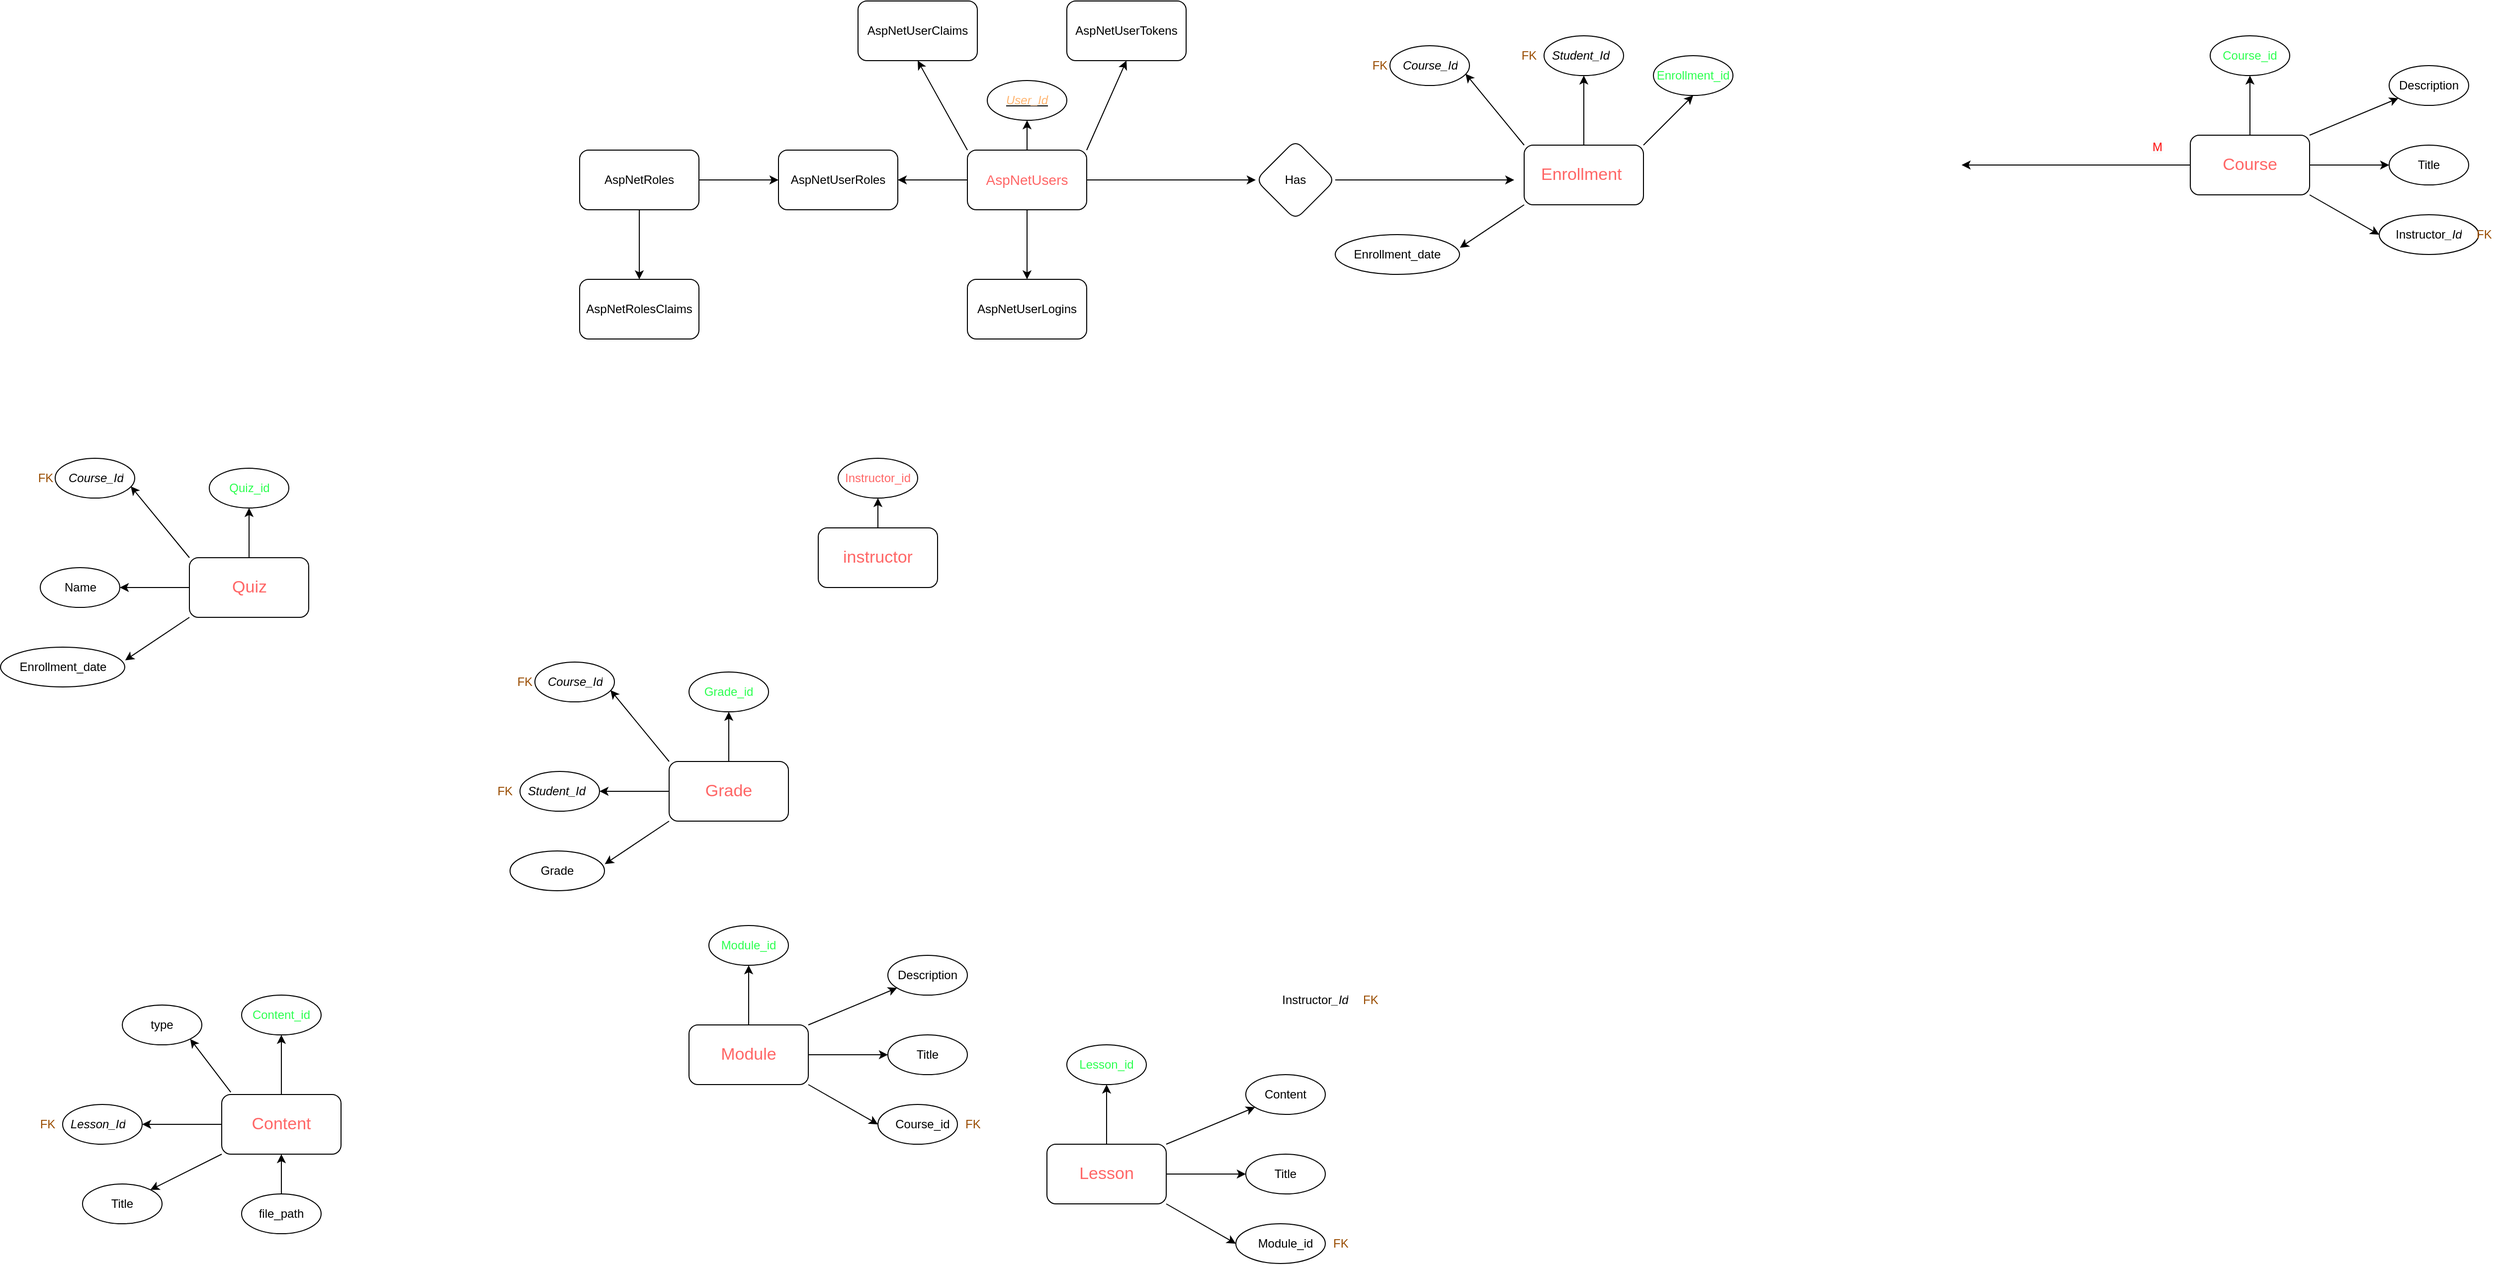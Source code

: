 <mxfile version="24.5.5" type="github">
  <diagram name="Page-1" id="bpR9NLsr8caJUx8T1Dy_">
    <mxGraphModel dx="2413" dy="738" grid="1" gridSize="10" guides="1" tooltips="1" connect="1" arrows="1" fold="1" page="1" pageScale="1" pageWidth="850" pageHeight="1100" math="0" shadow="0">
      <root>
        <mxCell id="0" />
        <mxCell id="1" parent="0" />
        <mxCell id="OTgz6MtwWxPNuHpW-ssq-15" value="" style="edgeStyle=orthogonalEdgeStyle;rounded=0;orthogonalLoop=1;jettySize=auto;html=1;" edge="1" parent="1" source="OTgz6MtwWxPNuHpW-ssq-1" target="OTgz6MtwWxPNuHpW-ssq-12">
          <mxGeometry relative="1" as="geometry" />
        </mxCell>
        <mxCell id="OTgz6MtwWxPNuHpW-ssq-18" value="" style="edgeStyle=orthogonalEdgeStyle;rounded=0;orthogonalLoop=1;jettySize=auto;html=1;" edge="1" parent="1" source="OTgz6MtwWxPNuHpW-ssq-1" target="OTgz6MtwWxPNuHpW-ssq-8">
          <mxGeometry relative="1" as="geometry" />
        </mxCell>
        <mxCell id="OTgz6MtwWxPNuHpW-ssq-28" value="" style="edgeStyle=orthogonalEdgeStyle;rounded=0;orthogonalLoop=1;jettySize=auto;html=1;" edge="1" parent="1" source="OTgz6MtwWxPNuHpW-ssq-1" target="OTgz6MtwWxPNuHpW-ssq-27">
          <mxGeometry relative="1" as="geometry" />
        </mxCell>
        <mxCell id="OTgz6MtwWxPNuHpW-ssq-204" value="" style="edgeStyle=orthogonalEdgeStyle;rounded=0;orthogonalLoop=1;jettySize=auto;html=1;" edge="1" parent="1" source="OTgz6MtwWxPNuHpW-ssq-1">
          <mxGeometry relative="1" as="geometry">
            <mxPoint x="650" y="260" as="targetPoint" />
          </mxGeometry>
        </mxCell>
        <mxCell id="OTgz6MtwWxPNuHpW-ssq-1" value="&lt;font style=&quot;font-size: 14px;&quot; color=&quot;#ff6666&quot;&gt;AspNetUsers&lt;/font&gt;" style="rounded=1;whiteSpace=wrap;html=1;" vertex="1" parent="1">
          <mxGeometry x="360" y="230" width="120" height="60" as="geometry" />
        </mxCell>
        <mxCell id="OTgz6MtwWxPNuHpW-ssq-7" value="AspNetUserClaims" style="rounded=1;whiteSpace=wrap;html=1;" vertex="1" parent="1">
          <mxGeometry x="250" y="80" width="120" height="60" as="geometry" />
        </mxCell>
        <mxCell id="OTgz6MtwWxPNuHpW-ssq-8" value="AspNetUserRoles" style="rounded=1;whiteSpace=wrap;html=1;" vertex="1" parent="1">
          <mxGeometry x="170" y="230" width="120" height="60" as="geometry" />
        </mxCell>
        <mxCell id="OTgz6MtwWxPNuHpW-ssq-17" value="" style="edgeStyle=orthogonalEdgeStyle;rounded=0;orthogonalLoop=1;jettySize=auto;html=1;" edge="1" parent="1" source="OTgz6MtwWxPNuHpW-ssq-9" target="OTgz6MtwWxPNuHpW-ssq-8">
          <mxGeometry relative="1" as="geometry" />
        </mxCell>
        <mxCell id="OTgz6MtwWxPNuHpW-ssq-19" value="" style="edgeStyle=orthogonalEdgeStyle;rounded=0;orthogonalLoop=1;jettySize=auto;html=1;" edge="1" parent="1" source="OTgz6MtwWxPNuHpW-ssq-9" target="OTgz6MtwWxPNuHpW-ssq-10">
          <mxGeometry relative="1" as="geometry" />
        </mxCell>
        <mxCell id="OTgz6MtwWxPNuHpW-ssq-9" value="AspNetRoles" style="rounded=1;whiteSpace=wrap;html=1;" vertex="1" parent="1">
          <mxGeometry x="-30" y="230" width="120" height="60" as="geometry" />
        </mxCell>
        <mxCell id="OTgz6MtwWxPNuHpW-ssq-10" value="AspNetRolesClaims" style="rounded=1;whiteSpace=wrap;html=1;" vertex="1" parent="1">
          <mxGeometry x="-30" y="360" width="120" height="60" as="geometry" />
        </mxCell>
        <mxCell id="OTgz6MtwWxPNuHpW-ssq-11" value="AspNetUserTokens" style="rounded=1;whiteSpace=wrap;html=1;" vertex="1" parent="1">
          <mxGeometry x="460" y="80" width="120" height="60" as="geometry" />
        </mxCell>
        <mxCell id="OTgz6MtwWxPNuHpW-ssq-12" value="AspNetUserLogins" style="rounded=1;whiteSpace=wrap;html=1;" vertex="1" parent="1">
          <mxGeometry x="360" y="360" width="120" height="60" as="geometry" />
        </mxCell>
        <mxCell id="OTgz6MtwWxPNuHpW-ssq-20" value="" style="endArrow=classic;html=1;rounded=0;exitX=1;exitY=0;exitDx=0;exitDy=0;entryX=0.5;entryY=1;entryDx=0;entryDy=0;" edge="1" parent="1" source="OTgz6MtwWxPNuHpW-ssq-1" target="OTgz6MtwWxPNuHpW-ssq-11">
          <mxGeometry width="50" height="50" relative="1" as="geometry">
            <mxPoint x="610" y="320" as="sourcePoint" />
            <mxPoint x="660" y="270" as="targetPoint" />
          </mxGeometry>
        </mxCell>
        <mxCell id="OTgz6MtwWxPNuHpW-ssq-22" value="" style="endArrow=classic;html=1;rounded=0;exitX=0;exitY=0;exitDx=0;exitDy=0;entryX=0.5;entryY=1;entryDx=0;entryDy=0;" edge="1" parent="1" source="OTgz6MtwWxPNuHpW-ssq-1" target="OTgz6MtwWxPNuHpW-ssq-7">
          <mxGeometry width="50" height="50" relative="1" as="geometry">
            <mxPoint x="490" y="240" as="sourcePoint" />
            <mxPoint x="330" y="160" as="targetPoint" />
          </mxGeometry>
        </mxCell>
        <mxCell id="OTgz6MtwWxPNuHpW-ssq-27" value="&lt;i&gt;&lt;u&gt;&lt;font color=&quot;#ffb570&quot;&gt;User_Id&lt;/font&gt;&lt;/u&gt;&lt;/i&gt;" style="ellipse;whiteSpace=wrap;html=1;" vertex="1" parent="1">
          <mxGeometry x="380" y="160" width="80" height="40" as="geometry" />
        </mxCell>
        <mxCell id="OTgz6MtwWxPNuHpW-ssq-31" value="" style="edgeStyle=orthogonalEdgeStyle;rounded=0;orthogonalLoop=1;jettySize=auto;html=1;" edge="1" parent="1" source="OTgz6MtwWxPNuHpW-ssq-32" target="OTgz6MtwWxPNuHpW-ssq-33">
          <mxGeometry relative="1" as="geometry" />
        </mxCell>
        <mxCell id="OTgz6MtwWxPNuHpW-ssq-32" value="&lt;font style=&quot;font-size: 17px;&quot; color=&quot;#ff6666&quot;&gt;instructor&lt;/font&gt;" style="rounded=1;whiteSpace=wrap;html=1;" vertex="1" parent="1">
          <mxGeometry x="210" y="610" width="120" height="60" as="geometry" />
        </mxCell>
        <mxCell id="OTgz6MtwWxPNuHpW-ssq-33" value="&lt;span style=&quot;color: rgb(255, 102, 102);&quot;&gt;Instructor_id&lt;/span&gt;" style="ellipse;whiteSpace=wrap;html=1;" vertex="1" parent="1">
          <mxGeometry x="230" y="540" width="80" height="40" as="geometry" />
        </mxCell>
        <mxCell id="OTgz6MtwWxPNuHpW-ssq-34" value="" style="edgeStyle=orthogonalEdgeStyle;rounded=0;orthogonalLoop=1;jettySize=auto;html=1;" edge="1" parent="1" source="OTgz6MtwWxPNuHpW-ssq-35" target="OTgz6MtwWxPNuHpW-ssq-36">
          <mxGeometry relative="1" as="geometry" />
        </mxCell>
        <mxCell id="OTgz6MtwWxPNuHpW-ssq-41" value="" style="edgeStyle=orthogonalEdgeStyle;rounded=0;orthogonalLoop=1;jettySize=auto;html=1;" edge="1" parent="1" source="OTgz6MtwWxPNuHpW-ssq-35" target="OTgz6MtwWxPNuHpW-ssq-40">
          <mxGeometry relative="1" as="geometry" />
        </mxCell>
        <mxCell id="OTgz6MtwWxPNuHpW-ssq-35" value="&lt;font style=&quot;font-size: 17px;&quot; color=&quot;#ff6666&quot;&gt;Course&lt;/font&gt;" style="rounded=1;whiteSpace=wrap;html=1;" vertex="1" parent="1">
          <mxGeometry x="1590" y="215" width="120" height="60" as="geometry" />
        </mxCell>
        <mxCell id="OTgz6MtwWxPNuHpW-ssq-36" value="&lt;font color=&quot;#2bff4f&quot;&gt;Course_id&lt;/font&gt;" style="ellipse;whiteSpace=wrap;html=1;" vertex="1" parent="1">
          <mxGeometry x="1610" y="115" width="80" height="40" as="geometry" />
        </mxCell>
        <mxCell id="OTgz6MtwWxPNuHpW-ssq-40" value="Title" style="ellipse;whiteSpace=wrap;html=1;" vertex="1" parent="1">
          <mxGeometry x="1790" y="225" width="80" height="40" as="geometry" />
        </mxCell>
        <mxCell id="OTgz6MtwWxPNuHpW-ssq-42" value="Description" style="ellipse;whiteSpace=wrap;html=1;" vertex="1" parent="1">
          <mxGeometry x="1790" y="145" width="80" height="40" as="geometry" />
        </mxCell>
        <mxCell id="OTgz6MtwWxPNuHpW-ssq-44" value="" style="ellipse;whiteSpace=wrap;html=1;" vertex="1" parent="1">
          <mxGeometry x="1780" y="295" width="100" height="40" as="geometry" />
        </mxCell>
        <mxCell id="OTgz6MtwWxPNuHpW-ssq-45" value="" style="endArrow=classic;html=1;rounded=0;exitX=1;exitY=0;exitDx=0;exitDy=0;" edge="1" parent="1" source="OTgz6MtwWxPNuHpW-ssq-35" target="OTgz6MtwWxPNuHpW-ssq-42">
          <mxGeometry width="50" height="50" relative="1" as="geometry">
            <mxPoint x="1620" y="265" as="sourcePoint" />
            <mxPoint x="1670" y="215" as="targetPoint" />
          </mxGeometry>
        </mxCell>
        <mxCell id="OTgz6MtwWxPNuHpW-ssq-46" value="" style="endArrow=classic;html=1;rounded=0;exitX=1;exitY=1;exitDx=0;exitDy=0;entryX=0;entryY=0.5;entryDx=0;entryDy=0;" edge="1" parent="1" source="OTgz6MtwWxPNuHpW-ssq-35" target="OTgz6MtwWxPNuHpW-ssq-44">
          <mxGeometry width="50" height="50" relative="1" as="geometry">
            <mxPoint x="1620" y="265" as="sourcePoint" />
            <mxPoint x="1670" y="215" as="targetPoint" />
          </mxGeometry>
        </mxCell>
        <mxCell id="OTgz6MtwWxPNuHpW-ssq-62" value="" style="edgeStyle=orthogonalEdgeStyle;rounded=0;orthogonalLoop=1;jettySize=auto;html=1;" edge="1" parent="1" source="OTgz6MtwWxPNuHpW-ssq-64" target="OTgz6MtwWxPNuHpW-ssq-65">
          <mxGeometry relative="1" as="geometry" />
        </mxCell>
        <mxCell id="OTgz6MtwWxPNuHpW-ssq-63" value="" style="edgeStyle=orthogonalEdgeStyle;rounded=0;orthogonalLoop=1;jettySize=auto;html=1;" edge="1" parent="1" source="OTgz6MtwWxPNuHpW-ssq-64" target="OTgz6MtwWxPNuHpW-ssq-66">
          <mxGeometry relative="1" as="geometry" />
        </mxCell>
        <mxCell id="OTgz6MtwWxPNuHpW-ssq-64" value="&lt;font style=&quot;font-size: 17px;&quot; color=&quot;#ff6666&quot;&gt;Module&lt;/font&gt;" style="rounded=1;whiteSpace=wrap;html=1;" vertex="1" parent="1">
          <mxGeometry x="80" y="1110" width="120" height="60" as="geometry" />
        </mxCell>
        <mxCell id="OTgz6MtwWxPNuHpW-ssq-65" value="&lt;font color=&quot;#2bff4f&quot;&gt;Module_id&lt;/font&gt;" style="ellipse;whiteSpace=wrap;html=1;" vertex="1" parent="1">
          <mxGeometry x="100" y="1010" width="80" height="40" as="geometry" />
        </mxCell>
        <mxCell id="OTgz6MtwWxPNuHpW-ssq-66" value="Title" style="ellipse;whiteSpace=wrap;html=1;" vertex="1" parent="1">
          <mxGeometry x="280" y="1120" width="80" height="40" as="geometry" />
        </mxCell>
        <mxCell id="OTgz6MtwWxPNuHpW-ssq-67" value="Description" style="ellipse;whiteSpace=wrap;html=1;" vertex="1" parent="1">
          <mxGeometry x="280" y="1040" width="80" height="40" as="geometry" />
        </mxCell>
        <mxCell id="OTgz6MtwWxPNuHpW-ssq-68" value="" style="ellipse;whiteSpace=wrap;html=1;" vertex="1" parent="1">
          <mxGeometry x="270" y="1190" width="80" height="40" as="geometry" />
        </mxCell>
        <mxCell id="OTgz6MtwWxPNuHpW-ssq-69" value="" style="endArrow=classic;html=1;rounded=0;exitX=1;exitY=0;exitDx=0;exitDy=0;" edge="1" parent="1" source="OTgz6MtwWxPNuHpW-ssq-64" target="OTgz6MtwWxPNuHpW-ssq-67">
          <mxGeometry width="50" height="50" relative="1" as="geometry">
            <mxPoint x="110" y="1160" as="sourcePoint" />
            <mxPoint x="160" y="1110" as="targetPoint" />
          </mxGeometry>
        </mxCell>
        <mxCell id="OTgz6MtwWxPNuHpW-ssq-70" value="" style="endArrow=classic;html=1;rounded=0;exitX=1;exitY=1;exitDx=0;exitDy=0;entryX=0;entryY=0.5;entryDx=0;entryDy=0;" edge="1" parent="1" source="OTgz6MtwWxPNuHpW-ssq-64" target="OTgz6MtwWxPNuHpW-ssq-68">
          <mxGeometry width="50" height="50" relative="1" as="geometry">
            <mxPoint x="110" y="1160" as="sourcePoint" />
            <mxPoint x="160" y="1110" as="targetPoint" />
          </mxGeometry>
        </mxCell>
        <mxCell id="OTgz6MtwWxPNuHpW-ssq-71" value="" style="edgeStyle=orthogonalEdgeStyle;rounded=0;orthogonalLoop=1;jettySize=auto;html=1;" edge="1" parent="1" source="OTgz6MtwWxPNuHpW-ssq-73" target="OTgz6MtwWxPNuHpW-ssq-74">
          <mxGeometry relative="1" as="geometry" />
        </mxCell>
        <mxCell id="OTgz6MtwWxPNuHpW-ssq-72" value="" style="edgeStyle=orthogonalEdgeStyle;rounded=0;orthogonalLoop=1;jettySize=auto;html=1;" edge="1" parent="1" source="OTgz6MtwWxPNuHpW-ssq-73" target="OTgz6MtwWxPNuHpW-ssq-75">
          <mxGeometry relative="1" as="geometry" />
        </mxCell>
        <mxCell id="OTgz6MtwWxPNuHpW-ssq-73" value="&lt;font style=&quot;font-size: 17px;&quot; color=&quot;#ff6666&quot;&gt;Lesson&lt;/font&gt;" style="rounded=1;whiteSpace=wrap;html=1;" vertex="1" parent="1">
          <mxGeometry x="440" y="1230" width="120" height="60" as="geometry" />
        </mxCell>
        <mxCell id="OTgz6MtwWxPNuHpW-ssq-74" value="&lt;font color=&quot;#2bff4f&quot;&gt;Lesson_id&lt;/font&gt;" style="ellipse;whiteSpace=wrap;html=1;" vertex="1" parent="1">
          <mxGeometry x="460" y="1130" width="80" height="40" as="geometry" />
        </mxCell>
        <mxCell id="OTgz6MtwWxPNuHpW-ssq-75" value="Title" style="ellipse;whiteSpace=wrap;html=1;" vertex="1" parent="1">
          <mxGeometry x="640" y="1240" width="80" height="40" as="geometry" />
        </mxCell>
        <mxCell id="OTgz6MtwWxPNuHpW-ssq-76" value="Content" style="ellipse;whiteSpace=wrap;html=1;" vertex="1" parent="1">
          <mxGeometry x="640" y="1160" width="80" height="40" as="geometry" />
        </mxCell>
        <mxCell id="OTgz6MtwWxPNuHpW-ssq-77" value="" style="ellipse;whiteSpace=wrap;html=1;" vertex="1" parent="1">
          <mxGeometry x="630" y="1310" width="90" height="40" as="geometry" />
        </mxCell>
        <mxCell id="OTgz6MtwWxPNuHpW-ssq-78" value="" style="endArrow=classic;html=1;rounded=0;exitX=1;exitY=0;exitDx=0;exitDy=0;" edge="1" parent="1" source="OTgz6MtwWxPNuHpW-ssq-73" target="OTgz6MtwWxPNuHpW-ssq-76">
          <mxGeometry width="50" height="50" relative="1" as="geometry">
            <mxPoint x="470" y="1280" as="sourcePoint" />
            <mxPoint x="520" y="1230" as="targetPoint" />
          </mxGeometry>
        </mxCell>
        <mxCell id="OTgz6MtwWxPNuHpW-ssq-79" value="" style="endArrow=classic;html=1;rounded=0;exitX=1;exitY=1;exitDx=0;exitDy=0;entryX=0;entryY=0.5;entryDx=0;entryDy=0;" edge="1" parent="1" source="OTgz6MtwWxPNuHpW-ssq-73" target="OTgz6MtwWxPNuHpW-ssq-77">
          <mxGeometry width="50" height="50" relative="1" as="geometry">
            <mxPoint x="470" y="1280" as="sourcePoint" />
            <mxPoint x="520" y="1230" as="targetPoint" />
          </mxGeometry>
        </mxCell>
        <mxCell id="OTgz6MtwWxPNuHpW-ssq-80" value="" style="edgeStyle=orthogonalEdgeStyle;rounded=0;orthogonalLoop=1;jettySize=auto;html=1;" edge="1" parent="1" source="OTgz6MtwWxPNuHpW-ssq-82" target="OTgz6MtwWxPNuHpW-ssq-83">
          <mxGeometry relative="1" as="geometry" />
        </mxCell>
        <mxCell id="OTgz6MtwWxPNuHpW-ssq-93" value="" style="edgeStyle=orthogonalEdgeStyle;rounded=0;orthogonalLoop=1;jettySize=auto;html=1;" edge="1" parent="1" source="OTgz6MtwWxPNuHpW-ssq-82" target="OTgz6MtwWxPNuHpW-ssq-86">
          <mxGeometry relative="1" as="geometry" />
        </mxCell>
        <mxCell id="OTgz6MtwWxPNuHpW-ssq-82" value="&lt;font style=&quot;font-size: 17px;&quot; color=&quot;#ff6666&quot;&gt;Content&lt;/font&gt;" style="rounded=1;whiteSpace=wrap;html=1;" vertex="1" parent="1">
          <mxGeometry x="-390" y="1180" width="120" height="60" as="geometry" />
        </mxCell>
        <mxCell id="OTgz6MtwWxPNuHpW-ssq-83" value="&lt;font color=&quot;#2bff4f&quot;&gt;Content_id&lt;/font&gt;" style="ellipse;whiteSpace=wrap;html=1;" vertex="1" parent="1">
          <mxGeometry x="-370" y="1080" width="80" height="40" as="geometry" />
        </mxCell>
        <mxCell id="OTgz6MtwWxPNuHpW-ssq-84" value="Title" style="ellipse;whiteSpace=wrap;html=1;" vertex="1" parent="1">
          <mxGeometry x="-530" y="1270" width="80" height="40" as="geometry" />
        </mxCell>
        <mxCell id="OTgz6MtwWxPNuHpW-ssq-85" value="type" style="ellipse;whiteSpace=wrap;html=1;" vertex="1" parent="1">
          <mxGeometry x="-490" y="1090" width="80" height="40" as="geometry" />
        </mxCell>
        <mxCell id="OTgz6MtwWxPNuHpW-ssq-86" value="" style="ellipse;whiteSpace=wrap;html=1;" vertex="1" parent="1">
          <mxGeometry x="-550" y="1190" width="80" height="40" as="geometry" />
        </mxCell>
        <mxCell id="OTgz6MtwWxPNuHpW-ssq-94" value="" style="edgeStyle=orthogonalEdgeStyle;rounded=0;orthogonalLoop=1;jettySize=auto;html=1;" edge="1" parent="1" source="OTgz6MtwWxPNuHpW-ssq-89" target="OTgz6MtwWxPNuHpW-ssq-82">
          <mxGeometry relative="1" as="geometry" />
        </mxCell>
        <mxCell id="OTgz6MtwWxPNuHpW-ssq-89" value="file_path" style="ellipse;whiteSpace=wrap;html=1;" vertex="1" parent="1">
          <mxGeometry x="-370" y="1280" width="80" height="40" as="geometry" />
        </mxCell>
        <mxCell id="OTgz6MtwWxPNuHpW-ssq-91" value="" style="endArrow=classic;html=1;rounded=0;entryX=1;entryY=1;entryDx=0;entryDy=0;exitX=0.076;exitY=-0.038;exitDx=0;exitDy=0;exitPerimeter=0;" edge="1" parent="1" source="OTgz6MtwWxPNuHpW-ssq-82" target="OTgz6MtwWxPNuHpW-ssq-85">
          <mxGeometry width="50" height="50" relative="1" as="geometry">
            <mxPoint x="-30" y="1130" as="sourcePoint" />
            <mxPoint x="20" y="1080" as="targetPoint" />
          </mxGeometry>
        </mxCell>
        <mxCell id="OTgz6MtwWxPNuHpW-ssq-92" value="" style="endArrow=classic;html=1;rounded=0;exitX=0;exitY=1;exitDx=0;exitDy=0;" edge="1" parent="1" source="OTgz6MtwWxPNuHpW-ssq-82" target="OTgz6MtwWxPNuHpW-ssq-84">
          <mxGeometry width="50" height="50" relative="1" as="geometry">
            <mxPoint x="-30" y="1130" as="sourcePoint" />
            <mxPoint x="20" y="1080" as="targetPoint" />
          </mxGeometry>
        </mxCell>
        <mxCell id="OTgz6MtwWxPNuHpW-ssq-125" value="" style="shape=table;startSize=0;container=1;collapsible=1;childLayout=tableLayout;fixedRows=1;rowLines=0;fontStyle=0;align=center;resizeLast=1;strokeColor=none;fillColor=none;collapsible=0;" vertex="1" parent="1">
          <mxGeometry x="-580" y="1195" width="110" height="30" as="geometry" />
        </mxCell>
        <mxCell id="OTgz6MtwWxPNuHpW-ssq-126" value="" style="shape=tableRow;horizontal=0;startSize=0;swimlaneHead=0;swimlaneBody=0;fillColor=none;collapsible=0;dropTarget=0;points=[[0,0.5],[1,0.5]];portConstraint=eastwest;top=0;left=0;right=0;bottom=0;" vertex="1" parent="OTgz6MtwWxPNuHpW-ssq-125">
          <mxGeometry width="110" height="30" as="geometry" />
        </mxCell>
        <mxCell id="OTgz6MtwWxPNuHpW-ssq-127" value="&lt;font color=&quot;#994c00&quot;&gt;FK&lt;/font&gt;" style="shape=partialRectangle;connectable=0;fillColor=none;top=0;left=0;bottom=0;right=0;fontStyle=0;overflow=hidden;whiteSpace=wrap;html=1;" vertex="1" parent="OTgz6MtwWxPNuHpW-ssq-126">
          <mxGeometry width="30" height="30" as="geometry">
            <mxRectangle width="30" height="30" as="alternateBounds" />
          </mxGeometry>
        </mxCell>
        <mxCell id="OTgz6MtwWxPNuHpW-ssq-128" value="&lt;i style=&quot;text-align: center;&quot;&gt;Lesson_Id&lt;/i&gt;" style="shape=partialRectangle;connectable=0;fillColor=none;top=0;left=0;bottom=0;right=0;align=left;spacingLeft=6;fontStyle=0;overflow=hidden;whiteSpace=wrap;html=1;" vertex="1" parent="OTgz6MtwWxPNuHpW-ssq-126">
          <mxGeometry x="30" width="80" height="30" as="geometry">
            <mxRectangle width="80" height="30" as="alternateBounds" />
          </mxGeometry>
        </mxCell>
        <mxCell id="OTgz6MtwWxPNuHpW-ssq-133" value="" style="shape=table;startSize=0;container=1;collapsible=1;childLayout=tableLayout;fixedRows=1;rowLines=0;fontStyle=0;align=center;resizeLast=1;strokeColor=none;fillColor=none;collapsible=0;" vertex="1" parent="1">
          <mxGeometry x="280" y="1195" width="110" height="30" as="geometry" />
        </mxCell>
        <mxCell id="OTgz6MtwWxPNuHpW-ssq-134" value="" style="shape=tableRow;horizontal=0;startSize=0;swimlaneHead=0;swimlaneBody=0;fillColor=none;collapsible=0;dropTarget=0;points=[[0,0.5],[1,0.5]];portConstraint=eastwest;top=0;left=0;right=0;bottom=0;" vertex="1" parent="OTgz6MtwWxPNuHpW-ssq-133">
          <mxGeometry width="110" height="30" as="geometry" />
        </mxCell>
        <mxCell id="OTgz6MtwWxPNuHpW-ssq-135" value="Course_id" style="shape=partialRectangle;connectable=0;fillColor=none;top=0;left=0;bottom=0;right=0;fontStyle=0;overflow=hidden;whiteSpace=wrap;html=1;" vertex="1" parent="OTgz6MtwWxPNuHpW-ssq-134">
          <mxGeometry width="70" height="30" as="geometry">
            <mxRectangle width="70" height="30" as="alternateBounds" />
          </mxGeometry>
        </mxCell>
        <mxCell id="OTgz6MtwWxPNuHpW-ssq-136" value="&lt;span style=&quot;color: rgb(153, 76, 0); text-align: center;&quot;&gt;FK&lt;/span&gt;" style="shape=partialRectangle;connectable=0;fillColor=none;top=0;left=0;bottom=0;right=0;align=left;spacingLeft=6;fontStyle=0;overflow=hidden;whiteSpace=wrap;html=1;" vertex="1" parent="OTgz6MtwWxPNuHpW-ssq-134">
          <mxGeometry x="70" width="40" height="30" as="geometry">
            <mxRectangle width="40" height="30" as="alternateBounds" />
          </mxGeometry>
        </mxCell>
        <mxCell id="OTgz6MtwWxPNuHpW-ssq-145" value="" style="shape=table;startSize=0;container=1;collapsible=1;childLayout=tableLayout;fixedRows=1;rowLines=0;fontStyle=0;align=center;resizeLast=1;strokeColor=none;fillColor=none;collapsible=0;" vertex="1" parent="1">
          <mxGeometry x="640" y="1315" width="110" height="30" as="geometry" />
        </mxCell>
        <mxCell id="OTgz6MtwWxPNuHpW-ssq-146" value="" style="shape=tableRow;horizontal=0;startSize=0;swimlaneHead=0;swimlaneBody=0;fillColor=none;collapsible=0;dropTarget=0;points=[[0,0.5],[1,0.5]];portConstraint=eastwest;top=0;left=0;right=0;bottom=0;" vertex="1" parent="OTgz6MtwWxPNuHpW-ssq-145">
          <mxGeometry width="110" height="30" as="geometry" />
        </mxCell>
        <mxCell id="OTgz6MtwWxPNuHpW-ssq-147" value="Module_id" style="shape=partialRectangle;connectable=0;fillColor=none;top=0;left=0;bottom=0;right=0;fontStyle=0;overflow=hidden;whiteSpace=wrap;html=1;" vertex="1" parent="OTgz6MtwWxPNuHpW-ssq-146">
          <mxGeometry width="80" height="30" as="geometry">
            <mxRectangle width="80" height="30" as="alternateBounds" />
          </mxGeometry>
        </mxCell>
        <mxCell id="OTgz6MtwWxPNuHpW-ssq-148" value="&lt;span style=&quot;color: rgb(153, 76, 0); text-align: center;&quot;&gt;FK&lt;/span&gt;" style="shape=partialRectangle;connectable=0;fillColor=none;top=0;left=0;bottom=0;right=0;align=left;spacingLeft=6;fontStyle=0;overflow=hidden;whiteSpace=wrap;html=1;" vertex="1" parent="OTgz6MtwWxPNuHpW-ssq-146">
          <mxGeometry x="80" width="30" height="30" as="geometry">
            <mxRectangle width="30" height="30" as="alternateBounds" />
          </mxGeometry>
        </mxCell>
        <mxCell id="OTgz6MtwWxPNuHpW-ssq-154" value="" style="shape=table;startSize=0;container=1;collapsible=1;childLayout=tableLayout;fixedRows=1;rowLines=0;fontStyle=0;align=center;resizeLast=1;strokeColor=none;fillColor=none;collapsible=0;" vertex="1" parent="1">
          <mxGeometry x="1790" y="300" width="110" height="30" as="geometry" />
        </mxCell>
        <mxCell id="OTgz6MtwWxPNuHpW-ssq-155" value="" style="shape=tableRow;horizontal=0;startSize=0;swimlaneHead=0;swimlaneBody=0;fillColor=none;collapsible=0;dropTarget=0;points=[[0,0.5],[1,0.5]];portConstraint=eastwest;top=0;left=0;right=0;bottom=0;" vertex="1" parent="OTgz6MtwWxPNuHpW-ssq-154">
          <mxGeometry width="110" height="30" as="geometry" />
        </mxCell>
        <mxCell id="OTgz6MtwWxPNuHpW-ssq-156" value="Instructor&lt;i&gt;_Id&lt;/i&gt;" style="shape=partialRectangle;connectable=0;fillColor=none;top=0;left=0;bottom=0;right=0;fontStyle=0;overflow=hidden;whiteSpace=wrap;html=1;" vertex="1" parent="OTgz6MtwWxPNuHpW-ssq-155">
          <mxGeometry width="80" height="30" as="geometry">
            <mxRectangle width="80" height="30" as="alternateBounds" />
          </mxGeometry>
        </mxCell>
        <mxCell id="OTgz6MtwWxPNuHpW-ssq-157" value="&lt;span style=&quot;color: rgb(153, 76, 0); text-align: center;&quot;&gt;FK&lt;/span&gt;" style="shape=partialRectangle;connectable=0;fillColor=none;top=0;left=0;bottom=0;right=0;align=left;spacingLeft=6;fontStyle=0;overflow=hidden;whiteSpace=wrap;html=1;" vertex="1" parent="OTgz6MtwWxPNuHpW-ssq-155">
          <mxGeometry x="80" width="30" height="30" as="geometry">
            <mxRectangle width="30" height="30" as="alternateBounds" />
          </mxGeometry>
        </mxCell>
        <mxCell id="OTgz6MtwWxPNuHpW-ssq-158" value="" style="shape=table;startSize=0;container=1;collapsible=1;childLayout=tableLayout;fixedRows=1;rowLines=0;fontStyle=0;align=center;resizeLast=1;strokeColor=none;fillColor=none;collapsible=0;" vertex="1" parent="1">
          <mxGeometry x="670" y="1070" width="110" height="30" as="geometry" />
        </mxCell>
        <mxCell id="OTgz6MtwWxPNuHpW-ssq-159" value="" style="shape=tableRow;horizontal=0;startSize=0;swimlaneHead=0;swimlaneBody=0;fillColor=none;collapsible=0;dropTarget=0;points=[[0,0.5],[1,0.5]];portConstraint=eastwest;top=0;left=0;right=0;bottom=0;" vertex="1" parent="OTgz6MtwWxPNuHpW-ssq-158">
          <mxGeometry width="110" height="30" as="geometry" />
        </mxCell>
        <mxCell id="OTgz6MtwWxPNuHpW-ssq-160" value="Instructor&lt;i&gt;_Id&lt;/i&gt;" style="shape=partialRectangle;connectable=0;fillColor=none;top=0;left=0;bottom=0;right=0;fontStyle=0;overflow=hidden;whiteSpace=wrap;html=1;" vertex="1" parent="OTgz6MtwWxPNuHpW-ssq-159">
          <mxGeometry width="80" height="30" as="geometry">
            <mxRectangle width="80" height="30" as="alternateBounds" />
          </mxGeometry>
        </mxCell>
        <mxCell id="OTgz6MtwWxPNuHpW-ssq-161" value="&lt;span style=&quot;color: rgb(153, 76, 0); text-align: center;&quot;&gt;FK&lt;/span&gt;" style="shape=partialRectangle;connectable=0;fillColor=none;top=0;left=0;bottom=0;right=0;align=left;spacingLeft=6;fontStyle=0;overflow=hidden;whiteSpace=wrap;html=1;" vertex="1" parent="OTgz6MtwWxPNuHpW-ssq-159">
          <mxGeometry x="80" width="30" height="30" as="geometry">
            <mxRectangle width="30" height="30" as="alternateBounds" />
          </mxGeometry>
        </mxCell>
        <mxCell id="OTgz6MtwWxPNuHpW-ssq-164" value="" style="edgeStyle=orthogonalEdgeStyle;rounded=0;orthogonalLoop=1;jettySize=auto;html=1;" edge="1" parent="1" source="OTgz6MtwWxPNuHpW-ssq-166" target="OTgz6MtwWxPNuHpW-ssq-167">
          <mxGeometry relative="1" as="geometry" />
        </mxCell>
        <mxCell id="OTgz6MtwWxPNuHpW-ssq-165" value="" style="edgeStyle=orthogonalEdgeStyle;rounded=0;orthogonalLoop=1;jettySize=auto;html=1;" edge="1" parent="1" source="OTgz6MtwWxPNuHpW-ssq-166" target="OTgz6MtwWxPNuHpW-ssq-168">
          <mxGeometry relative="1" as="geometry" />
        </mxCell>
        <mxCell id="OTgz6MtwWxPNuHpW-ssq-166" value="&lt;font color=&quot;#ff6666&quot;&gt;&lt;span style=&quot;font-size: 17px;&quot;&gt;Grade&lt;/span&gt;&lt;/font&gt;" style="rounded=1;whiteSpace=wrap;html=1;" vertex="1" parent="1">
          <mxGeometry x="60" y="845" width="120" height="60" as="geometry" />
        </mxCell>
        <mxCell id="OTgz6MtwWxPNuHpW-ssq-167" value="&lt;font color=&quot;#2bff4f&quot;&gt;Grade_id&lt;/font&gt;" style="ellipse;whiteSpace=wrap;html=1;" vertex="1" parent="1">
          <mxGeometry x="80" y="755" width="80" height="40" as="geometry" />
        </mxCell>
        <mxCell id="OTgz6MtwWxPNuHpW-ssq-168" value="" style="ellipse;whiteSpace=wrap;html=1;" vertex="1" parent="1">
          <mxGeometry x="-90" y="855" width="80" height="40" as="geometry" />
        </mxCell>
        <mxCell id="OTgz6MtwWxPNuHpW-ssq-169" value="" style="ellipse;whiteSpace=wrap;html=1;" vertex="1" parent="1">
          <mxGeometry x="-75" y="745.0" width="80" height="40" as="geometry" />
        </mxCell>
        <mxCell id="OTgz6MtwWxPNuHpW-ssq-170" value="" style="endArrow=classic;html=1;rounded=0;entryX=0.95;entryY=0.704;entryDx=0;entryDy=0;exitX=0;exitY=0;exitDx=0;exitDy=0;entryPerimeter=0;" edge="1" parent="1" source="OTgz6MtwWxPNuHpW-ssq-166" target="OTgz6MtwWxPNuHpW-ssq-169">
          <mxGeometry width="50" height="50" relative="1" as="geometry">
            <mxPoint x="60" y="829" as="sourcePoint" />
            <mxPoint x="19" y="775" as="targetPoint" />
          </mxGeometry>
        </mxCell>
        <mxCell id="OTgz6MtwWxPNuHpW-ssq-171" value="" style="shape=table;startSize=0;container=1;collapsible=1;childLayout=tableLayout;fixedRows=1;rowLines=0;fontStyle=0;align=center;resizeLast=1;strokeColor=none;fillColor=none;collapsible=0;" vertex="1" parent="1">
          <mxGeometry x="-120" y="860" width="110" height="30" as="geometry" />
        </mxCell>
        <mxCell id="OTgz6MtwWxPNuHpW-ssq-172" value="" style="shape=tableRow;horizontal=0;startSize=0;swimlaneHead=0;swimlaneBody=0;fillColor=none;collapsible=0;dropTarget=0;points=[[0,0.5],[1,0.5]];portConstraint=eastwest;top=0;left=0;right=0;bottom=0;" vertex="1" parent="OTgz6MtwWxPNuHpW-ssq-171">
          <mxGeometry width="110" height="30" as="geometry" />
        </mxCell>
        <mxCell id="OTgz6MtwWxPNuHpW-ssq-173" value="&lt;font color=&quot;#994c00&quot;&gt;FK&lt;/font&gt;" style="shape=partialRectangle;connectable=0;fillColor=none;top=0;left=0;bottom=0;right=0;fontStyle=0;overflow=hidden;whiteSpace=wrap;html=1;" vertex="1" parent="OTgz6MtwWxPNuHpW-ssq-172">
          <mxGeometry width="30" height="30" as="geometry">
            <mxRectangle width="30" height="30" as="alternateBounds" />
          </mxGeometry>
        </mxCell>
        <mxCell id="OTgz6MtwWxPNuHpW-ssq-174" value="&lt;i style=&quot;text-align: center;&quot;&gt;Student_Id&lt;/i&gt;" style="shape=partialRectangle;connectable=0;fillColor=none;top=0;left=0;bottom=0;right=0;align=left;spacingLeft=6;fontStyle=0;overflow=hidden;whiteSpace=wrap;html=1;" vertex="1" parent="OTgz6MtwWxPNuHpW-ssq-172">
          <mxGeometry x="30" width="80" height="30" as="geometry">
            <mxRectangle width="80" height="30" as="alternateBounds" />
          </mxGeometry>
        </mxCell>
        <mxCell id="OTgz6MtwWxPNuHpW-ssq-175" value="" style="shape=table;startSize=0;container=1;collapsible=1;childLayout=tableLayout;fixedRows=1;rowLines=0;fontStyle=0;align=center;resizeLast=1;strokeColor=none;fillColor=none;collapsible=0;" vertex="1" parent="1">
          <mxGeometry x="-100" y="750" width="110" height="30" as="geometry" />
        </mxCell>
        <mxCell id="OTgz6MtwWxPNuHpW-ssq-176" value="" style="shape=tableRow;horizontal=0;startSize=0;swimlaneHead=0;swimlaneBody=0;fillColor=none;collapsible=0;dropTarget=0;points=[[0,0.5],[1,0.5]];portConstraint=eastwest;top=0;left=0;right=0;bottom=0;" vertex="1" parent="OTgz6MtwWxPNuHpW-ssq-175">
          <mxGeometry width="110" height="30" as="geometry" />
        </mxCell>
        <mxCell id="OTgz6MtwWxPNuHpW-ssq-177" value="&lt;font color=&quot;#994c00&quot;&gt;FK&lt;/font&gt;" style="shape=partialRectangle;connectable=0;fillColor=none;top=0;left=0;bottom=0;right=0;fontStyle=0;overflow=hidden;whiteSpace=wrap;html=1;" vertex="1" parent="OTgz6MtwWxPNuHpW-ssq-176">
          <mxGeometry width="30" height="30" as="geometry">
            <mxRectangle width="30" height="30" as="alternateBounds" />
          </mxGeometry>
        </mxCell>
        <mxCell id="OTgz6MtwWxPNuHpW-ssq-178" value="&lt;i style=&quot;text-align: center;&quot;&gt;Course_Id&lt;/i&gt;" style="shape=partialRectangle;connectable=0;fillColor=none;top=0;left=0;bottom=0;right=0;align=left;spacingLeft=6;fontStyle=0;overflow=hidden;whiteSpace=wrap;html=1;" vertex="1" parent="OTgz6MtwWxPNuHpW-ssq-176">
          <mxGeometry x="30" width="80" height="30" as="geometry">
            <mxRectangle width="80" height="30" as="alternateBounds" />
          </mxGeometry>
        </mxCell>
        <mxCell id="OTgz6MtwWxPNuHpW-ssq-179" value="Grade" style="ellipse;whiteSpace=wrap;html=1;" vertex="1" parent="1">
          <mxGeometry x="-100" y="935" width="95" height="40" as="geometry" />
        </mxCell>
        <mxCell id="OTgz6MtwWxPNuHpW-ssq-180" value="" style="endArrow=classic;html=1;rounded=0;exitX=0;exitY=1;exitDx=0;exitDy=0;entryX=1.003;entryY=0.331;entryDx=0;entryDy=0;entryPerimeter=0;" edge="1" parent="1" source="OTgz6MtwWxPNuHpW-ssq-166" target="OTgz6MtwWxPNuHpW-ssq-179">
          <mxGeometry width="50" height="50" relative="1" as="geometry">
            <mxPoint x="20" y="815" as="sourcePoint" />
            <mxPoint x="70" y="765" as="targetPoint" />
          </mxGeometry>
        </mxCell>
        <mxCell id="OTgz6MtwWxPNuHpW-ssq-183" value="" style="edgeStyle=orthogonalEdgeStyle;rounded=0;orthogonalLoop=1;jettySize=auto;html=1;" edge="1" parent="1" source="OTgz6MtwWxPNuHpW-ssq-185" target="OTgz6MtwWxPNuHpW-ssq-186">
          <mxGeometry relative="1" as="geometry" />
        </mxCell>
        <mxCell id="OTgz6MtwWxPNuHpW-ssq-184" value="" style="edgeStyle=orthogonalEdgeStyle;rounded=0;orthogonalLoop=1;jettySize=auto;html=1;" edge="1" parent="1" source="OTgz6MtwWxPNuHpW-ssq-185" target="OTgz6MtwWxPNuHpW-ssq-187">
          <mxGeometry relative="1" as="geometry" />
        </mxCell>
        <mxCell id="OTgz6MtwWxPNuHpW-ssq-185" value="&lt;font color=&quot;#ff6666&quot;&gt;&lt;span style=&quot;font-size: 17px;&quot;&gt;Quiz&lt;/span&gt;&lt;/font&gt;" style="rounded=1;whiteSpace=wrap;html=1;" vertex="1" parent="1">
          <mxGeometry x="-422.5" y="640" width="120" height="60" as="geometry" />
        </mxCell>
        <mxCell id="OTgz6MtwWxPNuHpW-ssq-186" value="&lt;font color=&quot;#2bff4f&quot;&gt;Quiz_id&lt;/font&gt;" style="ellipse;whiteSpace=wrap;html=1;" vertex="1" parent="1">
          <mxGeometry x="-402.5" y="550" width="80" height="40" as="geometry" />
        </mxCell>
        <mxCell id="OTgz6MtwWxPNuHpW-ssq-187" value="Name" style="ellipse;whiteSpace=wrap;html=1;" vertex="1" parent="1">
          <mxGeometry x="-572.5" y="650" width="80" height="40" as="geometry" />
        </mxCell>
        <mxCell id="OTgz6MtwWxPNuHpW-ssq-188" value="" style="ellipse;whiteSpace=wrap;html=1;" vertex="1" parent="1">
          <mxGeometry x="-557.5" y="540.0" width="80" height="40" as="geometry" />
        </mxCell>
        <mxCell id="OTgz6MtwWxPNuHpW-ssq-189" value="" style="endArrow=classic;html=1;rounded=0;entryX=0.95;entryY=0.704;entryDx=0;entryDy=0;exitX=0;exitY=0;exitDx=0;exitDy=0;entryPerimeter=0;" edge="1" parent="1" source="OTgz6MtwWxPNuHpW-ssq-185" target="OTgz6MtwWxPNuHpW-ssq-188">
          <mxGeometry width="50" height="50" relative="1" as="geometry">
            <mxPoint x="-422.5" y="624" as="sourcePoint" />
            <mxPoint x="-463.5" y="570" as="targetPoint" />
          </mxGeometry>
        </mxCell>
        <mxCell id="OTgz6MtwWxPNuHpW-ssq-194" value="" style="shape=table;startSize=0;container=1;collapsible=1;childLayout=tableLayout;fixedRows=1;rowLines=0;fontStyle=0;align=center;resizeLast=1;strokeColor=none;fillColor=none;collapsible=0;" vertex="1" parent="1">
          <mxGeometry x="-582.5" y="545" width="110" height="30" as="geometry" />
        </mxCell>
        <mxCell id="OTgz6MtwWxPNuHpW-ssq-195" value="" style="shape=tableRow;horizontal=0;startSize=0;swimlaneHead=0;swimlaneBody=0;fillColor=none;collapsible=0;dropTarget=0;points=[[0,0.5],[1,0.5]];portConstraint=eastwest;top=0;left=0;right=0;bottom=0;" vertex="1" parent="OTgz6MtwWxPNuHpW-ssq-194">
          <mxGeometry width="110" height="30" as="geometry" />
        </mxCell>
        <mxCell id="OTgz6MtwWxPNuHpW-ssq-196" value="&lt;font color=&quot;#994c00&quot;&gt;FK&lt;/font&gt;" style="shape=partialRectangle;connectable=0;fillColor=none;top=0;left=0;bottom=0;right=0;fontStyle=0;overflow=hidden;whiteSpace=wrap;html=1;" vertex="1" parent="OTgz6MtwWxPNuHpW-ssq-195">
          <mxGeometry width="30" height="30" as="geometry">
            <mxRectangle width="30" height="30" as="alternateBounds" />
          </mxGeometry>
        </mxCell>
        <mxCell id="OTgz6MtwWxPNuHpW-ssq-197" value="&lt;i style=&quot;text-align: center;&quot;&gt;Course_Id&lt;/i&gt;" style="shape=partialRectangle;connectable=0;fillColor=none;top=0;left=0;bottom=0;right=0;align=left;spacingLeft=6;fontStyle=0;overflow=hidden;whiteSpace=wrap;html=1;" vertex="1" parent="OTgz6MtwWxPNuHpW-ssq-195">
          <mxGeometry x="30" width="80" height="30" as="geometry">
            <mxRectangle width="80" height="30" as="alternateBounds" />
          </mxGeometry>
        </mxCell>
        <mxCell id="OTgz6MtwWxPNuHpW-ssq-198" value="Enrollment_date" style="ellipse;whiteSpace=wrap;html=1;" vertex="1" parent="1">
          <mxGeometry x="-612.5" y="730" width="125" height="40" as="geometry" />
        </mxCell>
        <mxCell id="OTgz6MtwWxPNuHpW-ssq-199" value="" style="endArrow=classic;html=1;rounded=0;exitX=0;exitY=1;exitDx=0;exitDy=0;entryX=1.003;entryY=0.331;entryDx=0;entryDy=0;entryPerimeter=0;" edge="1" parent="1" source="OTgz6MtwWxPNuHpW-ssq-185" target="OTgz6MtwWxPNuHpW-ssq-198">
          <mxGeometry width="50" height="50" relative="1" as="geometry">
            <mxPoint x="-462.5" y="610" as="sourcePoint" />
            <mxPoint x="-412.5" y="560" as="targetPoint" />
          </mxGeometry>
        </mxCell>
        <mxCell id="OTgz6MtwWxPNuHpW-ssq-208" value="&lt;span style=&quot;color: rgb(255, 13, 13); font-family: Helvetica; font-size: 12px; font-style: normal; font-variant-ligatures: normal; font-variant-caps: normal; font-weight: 400; letter-spacing: normal; orphans: 2; text-align: center; text-indent: 0px; text-transform: none; widows: 2; word-spacing: 0px; -webkit-text-stroke-width: 0px; white-space: nowrap; background-color: rgb(251, 251, 251); text-decoration-thickness: initial; text-decoration-style: initial; text-decoration-color: initial; display: inline !important; float: none;&quot;&gt;M&lt;/span&gt;" style="text;whiteSpace=wrap;html=1;" vertex="1" parent="1">
          <mxGeometry x="1550" y="213" width="40" height="40" as="geometry" />
        </mxCell>
        <mxCell id="OTgz6MtwWxPNuHpW-ssq-229" value="" style="edgeStyle=orthogonalEdgeStyle;rounded=0;orthogonalLoop=1;jettySize=auto;html=1;" edge="1" parent="1" source="OTgz6MtwWxPNuHpW-ssq-214" target="OTgz6MtwWxPNuHpW-ssq-216">
          <mxGeometry relative="1" as="geometry" />
        </mxCell>
        <mxCell id="OTgz6MtwWxPNuHpW-ssq-214" value="&lt;font color=&quot;#ff6666&quot;&gt;&lt;span style=&quot;font-size: 17px;&quot;&gt;Enrollment&amp;nbsp;&lt;/span&gt;&lt;/font&gt;" style="rounded=1;whiteSpace=wrap;html=1;" vertex="1" parent="1">
          <mxGeometry x="920" y="225" width="120" height="60" as="geometry" />
        </mxCell>
        <mxCell id="OTgz6MtwWxPNuHpW-ssq-215" value="&lt;font color=&quot;#2bff4f&quot;&gt;Enrollment_id&lt;/font&gt;" style="ellipse;whiteSpace=wrap;html=1;" vertex="1" parent="1">
          <mxGeometry x="1050" y="135" width="80" height="40" as="geometry" />
        </mxCell>
        <mxCell id="OTgz6MtwWxPNuHpW-ssq-216" value="" style="ellipse;whiteSpace=wrap;html=1;" vertex="1" parent="1">
          <mxGeometry x="940" y="115" width="80" height="40" as="geometry" />
        </mxCell>
        <mxCell id="OTgz6MtwWxPNuHpW-ssq-217" value="" style="ellipse;whiteSpace=wrap;html=1;" vertex="1" parent="1">
          <mxGeometry x="785" y="125.0" width="80" height="40" as="geometry" />
        </mxCell>
        <mxCell id="OTgz6MtwWxPNuHpW-ssq-218" value="" style="endArrow=classic;html=1;rounded=0;entryX=0.95;entryY=0.704;entryDx=0;entryDy=0;exitX=0;exitY=0;exitDx=0;exitDy=0;entryPerimeter=0;" edge="1" parent="1" source="OTgz6MtwWxPNuHpW-ssq-214" target="OTgz6MtwWxPNuHpW-ssq-217">
          <mxGeometry width="50" height="50" relative="1" as="geometry">
            <mxPoint x="920" y="209" as="sourcePoint" />
            <mxPoint x="879" y="155" as="targetPoint" />
          </mxGeometry>
        </mxCell>
        <mxCell id="OTgz6MtwWxPNuHpW-ssq-219" value="" style="shape=table;startSize=0;container=1;collapsible=1;childLayout=tableLayout;fixedRows=1;rowLines=0;fontStyle=0;align=center;resizeLast=1;strokeColor=none;fillColor=none;collapsible=0;" vertex="1" parent="1">
          <mxGeometry x="910" y="120" width="110" height="30" as="geometry" />
        </mxCell>
        <mxCell id="OTgz6MtwWxPNuHpW-ssq-220" value="" style="shape=tableRow;horizontal=0;startSize=0;swimlaneHead=0;swimlaneBody=0;fillColor=none;collapsible=0;dropTarget=0;points=[[0,0.5],[1,0.5]];portConstraint=eastwest;top=0;left=0;right=0;bottom=0;" vertex="1" parent="OTgz6MtwWxPNuHpW-ssq-219">
          <mxGeometry width="110" height="30" as="geometry" />
        </mxCell>
        <mxCell id="OTgz6MtwWxPNuHpW-ssq-221" value="&lt;font color=&quot;#994c00&quot;&gt;FK&lt;/font&gt;" style="shape=partialRectangle;connectable=0;fillColor=none;top=0;left=0;bottom=0;right=0;fontStyle=0;overflow=hidden;whiteSpace=wrap;html=1;" vertex="1" parent="OTgz6MtwWxPNuHpW-ssq-220">
          <mxGeometry width="30" height="30" as="geometry">
            <mxRectangle width="30" height="30" as="alternateBounds" />
          </mxGeometry>
        </mxCell>
        <mxCell id="OTgz6MtwWxPNuHpW-ssq-222" value="&lt;i style=&quot;text-align: center;&quot;&gt;Student_Id&lt;/i&gt;" style="shape=partialRectangle;connectable=0;fillColor=none;top=0;left=0;bottom=0;right=0;align=left;spacingLeft=6;fontStyle=0;overflow=hidden;whiteSpace=wrap;html=1;" vertex="1" parent="OTgz6MtwWxPNuHpW-ssq-220">
          <mxGeometry x="30" width="80" height="30" as="geometry">
            <mxRectangle width="80" height="30" as="alternateBounds" />
          </mxGeometry>
        </mxCell>
        <mxCell id="OTgz6MtwWxPNuHpW-ssq-223" value="" style="shape=table;startSize=0;container=1;collapsible=1;childLayout=tableLayout;fixedRows=1;rowLines=0;fontStyle=0;align=center;resizeLast=1;strokeColor=none;fillColor=none;collapsible=0;" vertex="1" parent="1">
          <mxGeometry x="760" y="130" width="110" height="30" as="geometry" />
        </mxCell>
        <mxCell id="OTgz6MtwWxPNuHpW-ssq-224" value="" style="shape=tableRow;horizontal=0;startSize=0;swimlaneHead=0;swimlaneBody=0;fillColor=none;collapsible=0;dropTarget=0;points=[[0,0.5],[1,0.5]];portConstraint=eastwest;top=0;left=0;right=0;bottom=0;" vertex="1" parent="OTgz6MtwWxPNuHpW-ssq-223">
          <mxGeometry width="110" height="30" as="geometry" />
        </mxCell>
        <mxCell id="OTgz6MtwWxPNuHpW-ssq-225" value="&lt;font color=&quot;#994c00&quot;&gt;FK&lt;/font&gt;" style="shape=partialRectangle;connectable=0;fillColor=none;top=0;left=0;bottom=0;right=0;fontStyle=0;overflow=hidden;whiteSpace=wrap;html=1;" vertex="1" parent="OTgz6MtwWxPNuHpW-ssq-224">
          <mxGeometry width="30" height="30" as="geometry">
            <mxRectangle width="30" height="30" as="alternateBounds" />
          </mxGeometry>
        </mxCell>
        <mxCell id="OTgz6MtwWxPNuHpW-ssq-226" value="&lt;i style=&quot;text-align: center;&quot;&gt;Course_Id&lt;/i&gt;" style="shape=partialRectangle;connectable=0;fillColor=none;top=0;left=0;bottom=0;right=0;align=left;spacingLeft=6;fontStyle=0;overflow=hidden;whiteSpace=wrap;html=1;" vertex="1" parent="OTgz6MtwWxPNuHpW-ssq-224">
          <mxGeometry x="30" width="80" height="30" as="geometry">
            <mxRectangle width="80" height="30" as="alternateBounds" />
          </mxGeometry>
        </mxCell>
        <mxCell id="OTgz6MtwWxPNuHpW-ssq-227" value="Enrollment_date" style="ellipse;whiteSpace=wrap;html=1;" vertex="1" parent="1">
          <mxGeometry x="730" y="315" width="125" height="40" as="geometry" />
        </mxCell>
        <mxCell id="OTgz6MtwWxPNuHpW-ssq-228" value="" style="endArrow=classic;html=1;rounded=0;exitX=0;exitY=1;exitDx=0;exitDy=0;entryX=1.003;entryY=0.331;entryDx=0;entryDy=0;entryPerimeter=0;" edge="1" parent="1" source="OTgz6MtwWxPNuHpW-ssq-214" target="OTgz6MtwWxPNuHpW-ssq-227">
          <mxGeometry width="50" height="50" relative="1" as="geometry">
            <mxPoint x="880" y="195" as="sourcePoint" />
            <mxPoint x="930" y="145" as="targetPoint" />
          </mxGeometry>
        </mxCell>
        <mxCell id="OTgz6MtwWxPNuHpW-ssq-230" value="" style="endArrow=classic;html=1;rounded=0;entryX=0.5;entryY=1;entryDx=0;entryDy=0;exitX=1;exitY=0;exitDx=0;exitDy=0;" edge="1" parent="1" source="OTgz6MtwWxPNuHpW-ssq-214" target="OTgz6MtwWxPNuHpW-ssq-215">
          <mxGeometry width="50" height="50" relative="1" as="geometry">
            <mxPoint x="610" y="315" as="sourcePoint" />
            <mxPoint x="660" y="265" as="targetPoint" />
          </mxGeometry>
        </mxCell>
        <mxCell id="OTgz6MtwWxPNuHpW-ssq-231" value="" style="endArrow=classic;html=1;rounded=0;exitX=0;exitY=0.5;exitDx=0;exitDy=0;" edge="1" parent="1" source="OTgz6MtwWxPNuHpW-ssq-35">
          <mxGeometry width="50" height="50" relative="1" as="geometry">
            <mxPoint x="1130" y="140" as="sourcePoint" />
            <mxPoint x="1360" y="245" as="targetPoint" />
          </mxGeometry>
        </mxCell>
        <mxCell id="OTgz6MtwWxPNuHpW-ssq-232" value="Has" style="rhombus;whiteSpace=wrap;html=1;rounded=1;" vertex="1" parent="1">
          <mxGeometry x="650" y="220" width="80" height="80" as="geometry" />
        </mxCell>
        <mxCell id="OTgz6MtwWxPNuHpW-ssq-235" value="" style="endArrow=classic;html=1;rounded=0;" edge="1" parent="1" source="OTgz6MtwWxPNuHpW-ssq-232">
          <mxGeometry width="50" height="50" relative="1" as="geometry">
            <mxPoint x="1010" y="420" as="sourcePoint" />
            <mxPoint x="910" y="260" as="targetPoint" />
          </mxGeometry>
        </mxCell>
      </root>
    </mxGraphModel>
  </diagram>
</mxfile>
